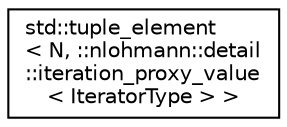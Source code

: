 digraph "Graphical Class Hierarchy"
{
  edge [fontname="Helvetica",fontsize="10",labelfontname="Helvetica",labelfontsize="10"];
  node [fontname="Helvetica",fontsize="10",shape=record];
  rankdir="LR";
  Node0 [label="std::tuple_element\l\< N, ::nlohmann::detail\l::iteration_proxy_value\l\< IteratorType \> \>",height=0.2,width=0.4,color="black", fillcolor="white", style="filled",URL="$classstd_1_1tuple__element_3_01N_00_01_1_1nlohmann_1_1detail_1_1iteration__proxy__value_3_01IteratorType_01_4_01_4.html"];
}
